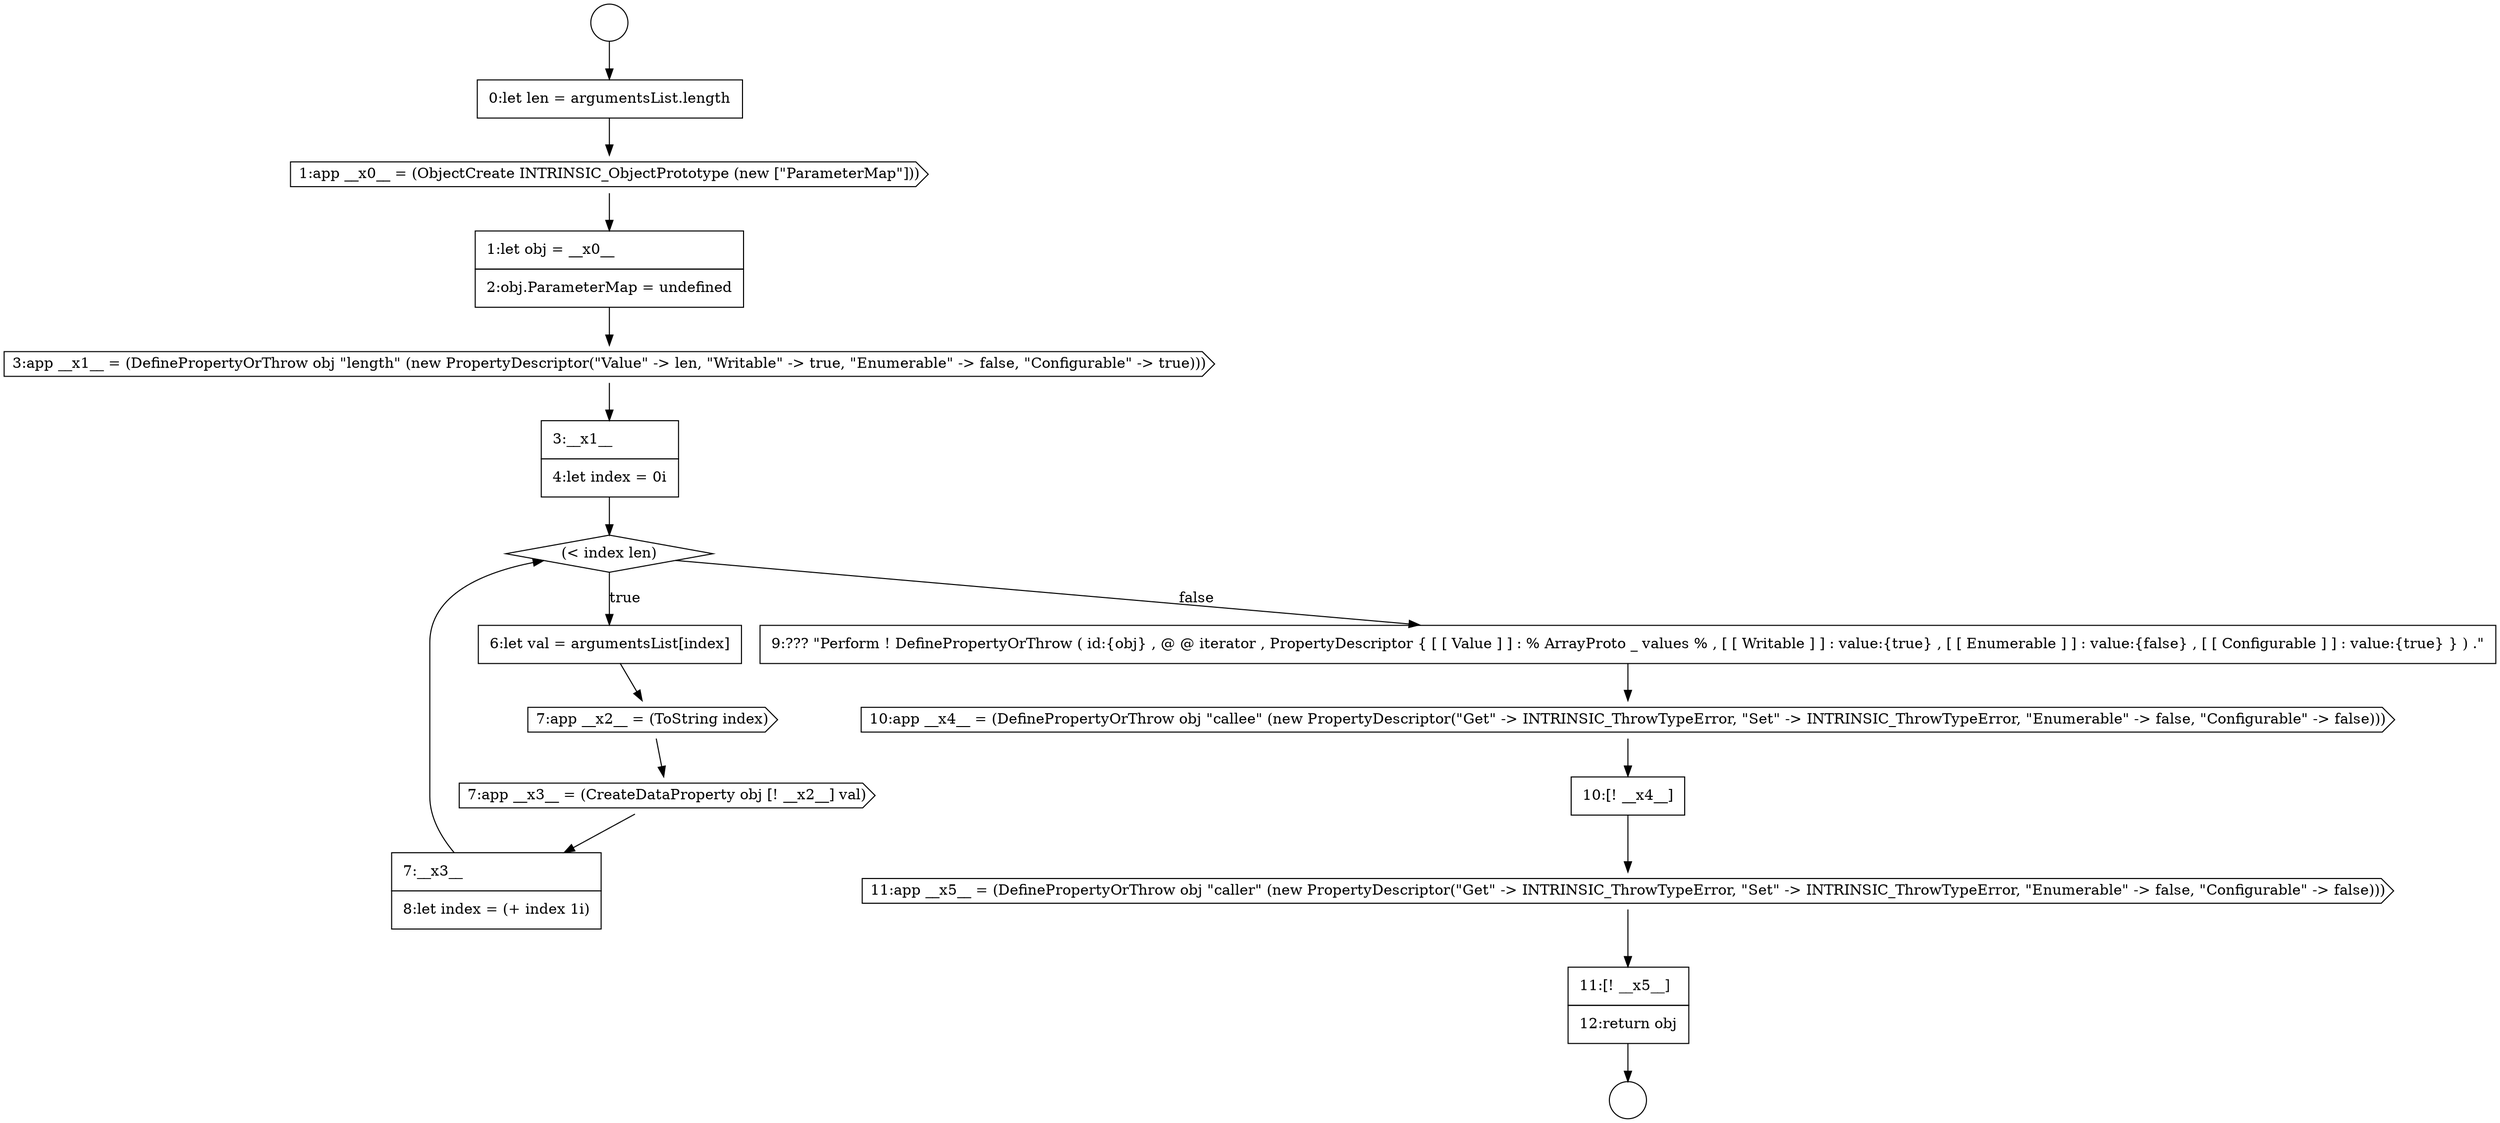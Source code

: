 digraph {
  node2331 [shape=none, margin=0, label=<<font color="black">
    <table border="0" cellborder="1" cellspacing="0" cellpadding="10">
      <tr><td align="left">10:[! __x4__]</td></tr>
    </table>
  </font>> color="black" fillcolor="white" style=filled]
  node2328 [shape=none, margin=0, label=<<font color="black">
    <table border="0" cellborder="1" cellspacing="0" cellpadding="10">
      <tr><td align="left">7:__x3__</td></tr>
      <tr><td align="left">8:let index = (+ index 1i)</td></tr>
    </table>
  </font>> color="black" fillcolor="white" style=filled]
  node2324 [shape=diamond, label=<<font color="black">(&lt; index len)</font>> color="black" fillcolor="white" style=filled]
  node2329 [shape=none, margin=0, label=<<font color="black">
    <table border="0" cellborder="1" cellspacing="0" cellpadding="10">
      <tr><td align="left">9:??? &quot;Perform ! DefinePropertyOrThrow ( id:{obj} , @ @ iterator , PropertyDescriptor { [ [ Value ] ] : % ArrayProto _ values % , [ [ Writable ] ] : value:{true} , [ [ Enumerable ] ] : value:{false} , [ [ Configurable ] ] : value:{true} } ) .&quot;</td></tr>
    </table>
  </font>> color="black" fillcolor="white" style=filled]
  node2322 [shape=cds, label=<<font color="black">3:app __x1__ = (DefinePropertyOrThrow obj &quot;length&quot; (new PropertyDescriptor(&quot;Value&quot; -&gt; len, &quot;Writable&quot; -&gt; true, &quot;Enumerable&quot; -&gt; false, &quot;Configurable&quot; -&gt; true)))</font>> color="black" fillcolor="white" style=filled]
  node2320 [shape=cds, label=<<font color="black">1:app __x0__ = (ObjectCreate INTRINSIC_ObjectPrototype (new [&quot;ParameterMap&quot;]))</font>> color="black" fillcolor="white" style=filled]
  node2325 [shape=none, margin=0, label=<<font color="black">
    <table border="0" cellborder="1" cellspacing="0" cellpadding="10">
      <tr><td align="left">6:let val = argumentsList[index]</td></tr>
    </table>
  </font>> color="black" fillcolor="white" style=filled]
  node2330 [shape=cds, label=<<font color="black">10:app __x4__ = (DefinePropertyOrThrow obj &quot;callee&quot; (new PropertyDescriptor(&quot;Get&quot; -&gt; INTRINSIC_ThrowTypeError, &quot;Set&quot; -&gt; INTRINSIC_ThrowTypeError, &quot;Enumerable&quot; -&gt; false, &quot;Configurable&quot; -&gt; false)))</font>> color="black" fillcolor="white" style=filled]
  node2321 [shape=none, margin=0, label=<<font color="black">
    <table border="0" cellborder="1" cellspacing="0" cellpadding="10">
      <tr><td align="left">1:let obj = __x0__</td></tr>
      <tr><td align="left">2:obj.ParameterMap = undefined</td></tr>
    </table>
  </font>> color="black" fillcolor="white" style=filled]
  node2332 [shape=cds, label=<<font color="black">11:app __x5__ = (DefinePropertyOrThrow obj &quot;caller&quot; (new PropertyDescriptor(&quot;Get&quot; -&gt; INTRINSIC_ThrowTypeError, &quot;Set&quot; -&gt; INTRINSIC_ThrowTypeError, &quot;Enumerable&quot; -&gt; false, &quot;Configurable&quot; -&gt; false)))</font>> color="black" fillcolor="white" style=filled]
  node2327 [shape=cds, label=<<font color="black">7:app __x3__ = (CreateDataProperty obj [! __x2__] val)</font>> color="black" fillcolor="white" style=filled]
  node2323 [shape=none, margin=0, label=<<font color="black">
    <table border="0" cellborder="1" cellspacing="0" cellpadding="10">
      <tr><td align="left">3:__x1__</td></tr>
      <tr><td align="left">4:let index = 0i</td></tr>
    </table>
  </font>> color="black" fillcolor="white" style=filled]
  node2317 [shape=circle label=" " color="black" fillcolor="white" style=filled]
  node2326 [shape=cds, label=<<font color="black">7:app __x2__ = (ToString index)</font>> color="black" fillcolor="white" style=filled]
  node2319 [shape=none, margin=0, label=<<font color="black">
    <table border="0" cellborder="1" cellspacing="0" cellpadding="10">
      <tr><td align="left">0:let len = argumentsList.length</td></tr>
    </table>
  </font>> color="black" fillcolor="white" style=filled]
  node2318 [shape=circle label=" " color="black" fillcolor="white" style=filled]
  node2333 [shape=none, margin=0, label=<<font color="black">
    <table border="0" cellborder="1" cellspacing="0" cellpadding="10">
      <tr><td align="left">11:[! __x5__]</td></tr>
      <tr><td align="left">12:return obj</td></tr>
    </table>
  </font>> color="black" fillcolor="white" style=filled]
  node2322 -> node2323 [ color="black"]
  node2320 -> node2321 [ color="black"]
  node2317 -> node2319 [ color="black"]
  node2327 -> node2328 [ color="black"]
  node2331 -> node2332 [ color="black"]
  node2333 -> node2318 [ color="black"]
  node2329 -> node2330 [ color="black"]
  node2319 -> node2320 [ color="black"]
  node2326 -> node2327 [ color="black"]
  node2325 -> node2326 [ color="black"]
  node2324 -> node2325 [label=<<font color="black">true</font>> color="black"]
  node2324 -> node2329 [label=<<font color="black">false</font>> color="black"]
  node2330 -> node2331 [ color="black"]
  node2323 -> node2324 [ color="black"]
  node2328 -> node2324 [ color="black"]
  node2332 -> node2333 [ color="black"]
  node2321 -> node2322 [ color="black"]
}
